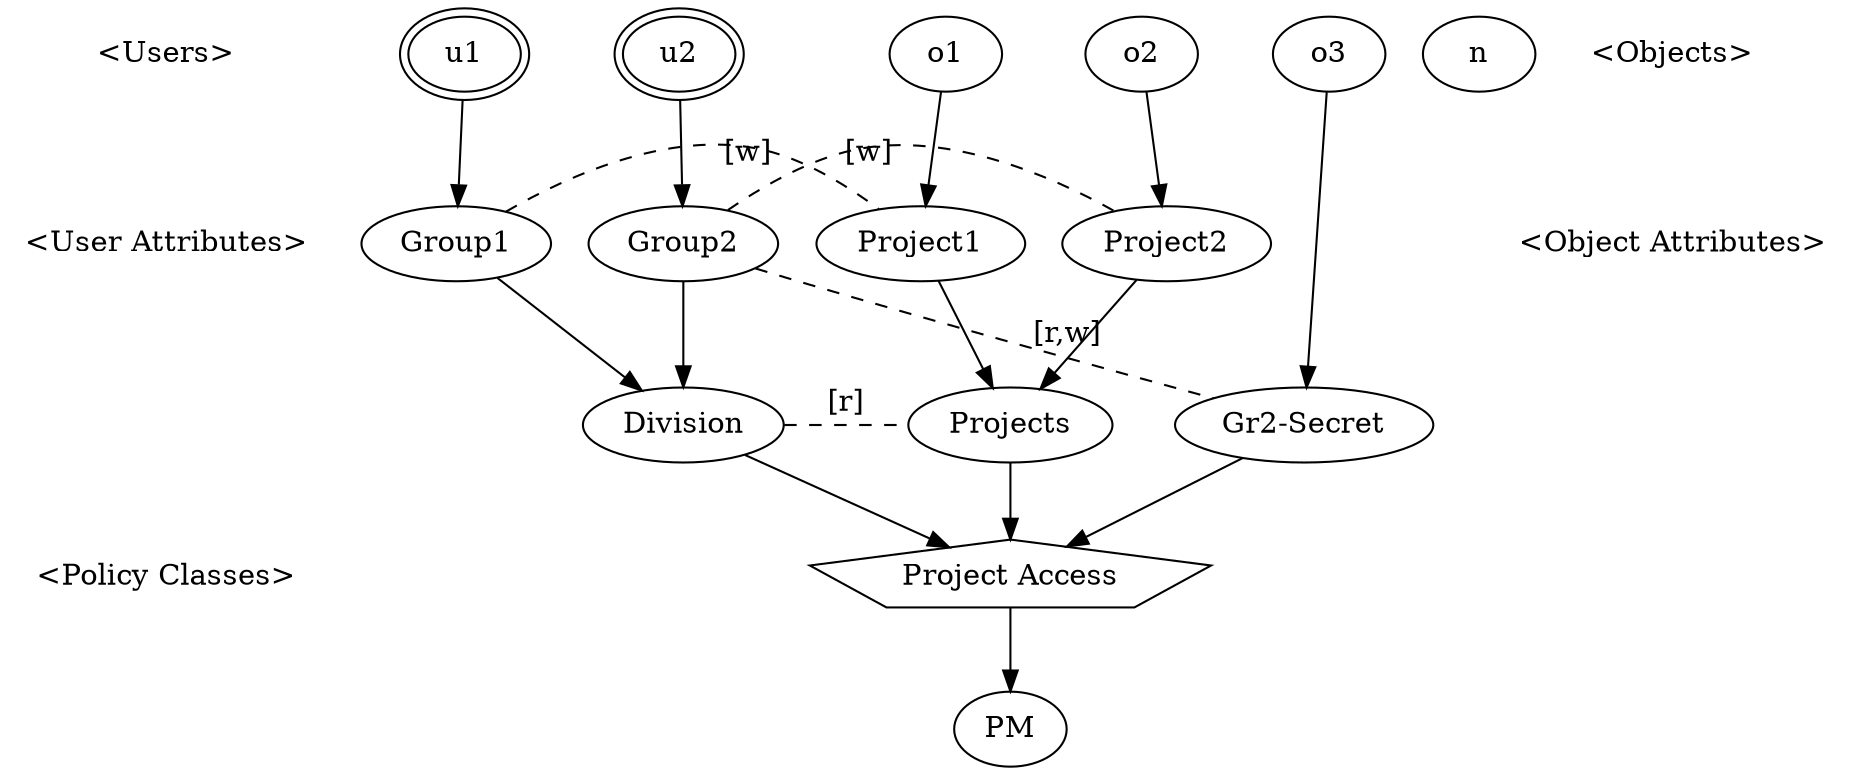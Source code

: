 strict digraph "Policy (a)" {
  node [shape=none]
  APC [label="",width=0,height=0];
  "<Users>"->"<User Attributes>" [arrowhead=none,style=invis];
  "<User Attributes>"->APC [arrowhead=none,style=invis];
  APC->"<Policy Classes>" [arrowhead=none,style=invis];
  node [shape=ellipse]
  u1 [peripheries=2];  u2 [peripheries=2];
  o1;  o2;  o3;
  u1 -> Group1;
  u2 -> Group2;
  o1 -> Project1;
  o2 -> Project2;
  o3 -> "Gr2-Secret";
  Group1 -> Division;
  Group2 -> Division;
  Project1 -> Projects;
  Project2 -> Projects;
  Division -> "Project Access";
  Projects -> "Project Access";
  "Gr2-Secret" -> "Project Access";
  "Project Access" -> PM;
  Group1 -> Project1 [constraint=false,label="[w]",style=dashed,arrowhead=none];
  Group2 -> Project2 [constraint=false,label="[w]",style=dashed,arrowhead=none];
  Group2 -> "Gr2-Secret" [constraint=false,label="[r,w]",style=dashed,arrowhead=none];
  Division -> Projects [constraint=false,label="[r]",style=dashed,arrowhead=none];
  { rank=same; u1 u2 o1 o2 o3 }
  { rank=same; Group1 Group2 Project1 Project2 }
  { rank=same; Division "Gr2-Secret" Projects }
  subgraph user_dag {
    subgraph u_nodes {
      u1; u2; 
      u1->u2 [style=invis];
}
    subgraph ua_nodes {
      Group1; Group2; Division; 
    }
  }n  subgraph object_dag {
    subgraph o_nodes {
      o1; o2; o3; 
      o1->o2->o3 [style=invis];
}
    subgraph oa_nodes {
      Project1; Project2; "Gr2-Secret"; Projects; 
    }
  }
  subgraph pc_nodes {
    "Project Access" [shape=polygon,sides=5];
  }
  node [shape=none]
  "<Objects>"->"<Object Attributes>" [arrowhead=none,style=invis]
}
